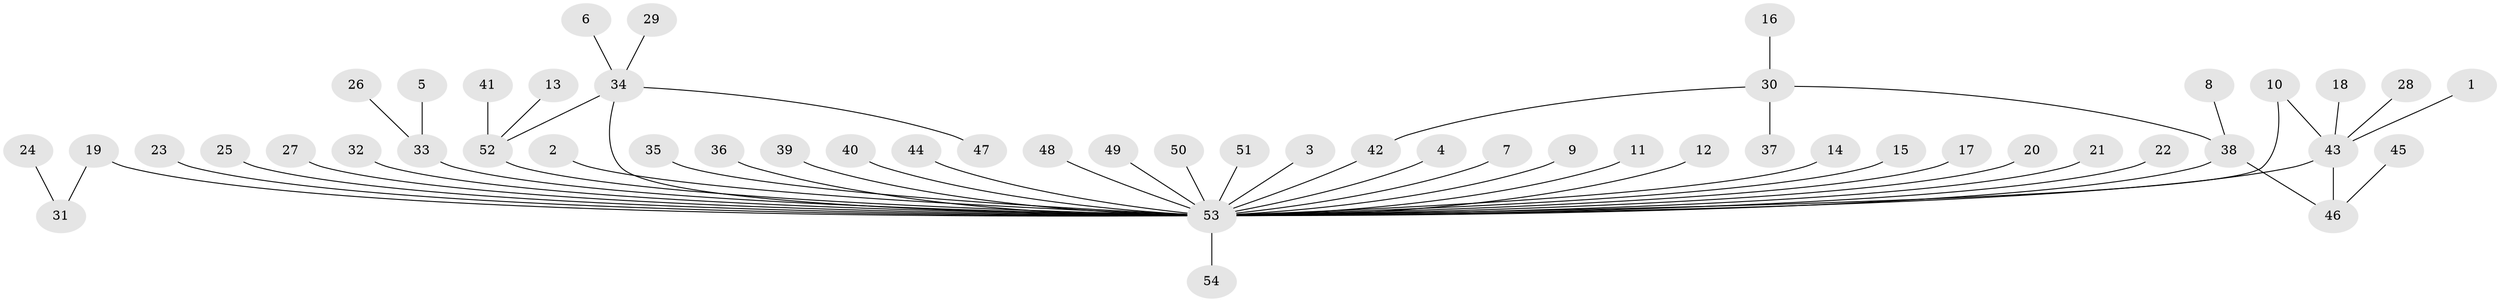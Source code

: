 // original degree distribution, {8: 0.009345794392523364, 36: 0.009345794392523364, 7: 0.009345794392523364, 1: 0.5981308411214953, 2: 0.22429906542056074, 5: 0.009345794392523364, 4: 0.056074766355140186, 3: 0.056074766355140186, 6: 0.028037383177570093}
// Generated by graph-tools (version 1.1) at 2025/49/03/09/25 03:49:56]
// undirected, 54 vertices, 57 edges
graph export_dot {
graph [start="1"]
  node [color=gray90,style=filled];
  1;
  2;
  3;
  4;
  5;
  6;
  7;
  8;
  9;
  10;
  11;
  12;
  13;
  14;
  15;
  16;
  17;
  18;
  19;
  20;
  21;
  22;
  23;
  24;
  25;
  26;
  27;
  28;
  29;
  30;
  31;
  32;
  33;
  34;
  35;
  36;
  37;
  38;
  39;
  40;
  41;
  42;
  43;
  44;
  45;
  46;
  47;
  48;
  49;
  50;
  51;
  52;
  53;
  54;
  1 -- 43 [weight=1.0];
  2 -- 53 [weight=1.0];
  3 -- 53 [weight=1.0];
  4 -- 53 [weight=1.0];
  5 -- 33 [weight=1.0];
  6 -- 34 [weight=1.0];
  7 -- 53 [weight=1.0];
  8 -- 38 [weight=1.0];
  9 -- 53 [weight=1.0];
  10 -- 43 [weight=1.0];
  10 -- 53 [weight=1.0];
  11 -- 53 [weight=1.0];
  12 -- 53 [weight=1.0];
  13 -- 52 [weight=1.0];
  14 -- 53 [weight=1.0];
  15 -- 53 [weight=1.0];
  16 -- 30 [weight=1.0];
  17 -- 53 [weight=1.0];
  18 -- 43 [weight=1.0];
  19 -- 31 [weight=1.0];
  19 -- 53 [weight=1.0];
  20 -- 53 [weight=1.0];
  21 -- 53 [weight=1.0];
  22 -- 53 [weight=1.0];
  23 -- 53 [weight=1.0];
  24 -- 31 [weight=1.0];
  25 -- 53 [weight=1.0];
  26 -- 33 [weight=1.0];
  27 -- 53 [weight=1.0];
  28 -- 43 [weight=1.0];
  29 -- 34 [weight=1.0];
  30 -- 37 [weight=1.0];
  30 -- 38 [weight=1.0];
  30 -- 42 [weight=1.0];
  32 -- 53 [weight=1.0];
  33 -- 53 [weight=1.0];
  34 -- 47 [weight=1.0];
  34 -- 52 [weight=1.0];
  34 -- 53 [weight=1.0];
  35 -- 53 [weight=1.0];
  36 -- 53 [weight=1.0];
  38 -- 46 [weight=1.0];
  38 -- 53 [weight=1.0];
  39 -- 53 [weight=1.0];
  40 -- 53 [weight=1.0];
  41 -- 52 [weight=1.0];
  42 -- 53 [weight=1.0];
  43 -- 46 [weight=1.0];
  43 -- 53 [weight=1.0];
  44 -- 53 [weight=1.0];
  45 -- 46 [weight=1.0];
  48 -- 53 [weight=1.0];
  49 -- 53 [weight=1.0];
  50 -- 53 [weight=1.0];
  51 -- 53 [weight=1.0];
  52 -- 53 [weight=1.0];
  53 -- 54 [weight=1.0];
}
